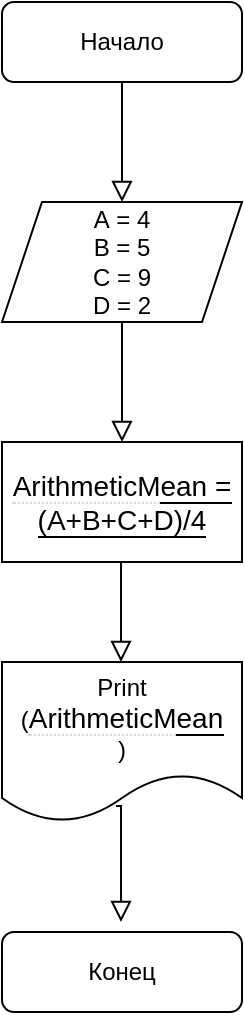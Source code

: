 <mxfile version="20.0.4" type="device"><diagram id="C5RBs43oDa-KdzZeNtuy" name="Page-1"><mxGraphModel dx="1422" dy="737" grid="1" gridSize="10" guides="1" tooltips="1" connect="1" arrows="1" fold="1" page="1" pageScale="1" pageWidth="827" pageHeight="1169" math="0" shadow="0"><root><mxCell id="WIyWlLk6GJQsqaUBKTNV-0"/><mxCell id="WIyWlLk6GJQsqaUBKTNV-1" parent="WIyWlLk6GJQsqaUBKTNV-0"/><mxCell id="WIyWlLk6GJQsqaUBKTNV-2" value="" style="rounded=0;html=1;jettySize=auto;orthogonalLoop=1;fontSize=11;endArrow=block;endFill=0;endSize=8;strokeWidth=1;shadow=0;labelBackgroundColor=none;edgeStyle=orthogonalEdgeStyle;entryX=0.5;entryY=0;entryDx=0;entryDy=0;" parent="WIyWlLk6GJQsqaUBKTNV-1" source="WIyWlLk6GJQsqaUBKTNV-3" target="-F3YCMRXpOKvje1M-4Bv-1" edge="1"><mxGeometry relative="1" as="geometry"><mxPoint x="220" y="170" as="targetPoint"/></mxGeometry></mxCell><mxCell id="WIyWlLk6GJQsqaUBKTNV-3" value="Начало" style="rounded=1;whiteSpace=wrap;html=1;fontSize=12;glass=0;strokeWidth=1;shadow=0;" parent="WIyWlLk6GJQsqaUBKTNV-1" vertex="1"><mxGeometry x="160" y="80" width="120" height="40" as="geometry"/></mxCell><mxCell id="WIyWlLk6GJQsqaUBKTNV-4" value="Yes" style="rounded=0;html=1;jettySize=auto;orthogonalLoop=1;fontSize=11;endArrow=block;endFill=0;endSize=8;strokeWidth=1;shadow=0;labelBackgroundColor=none;edgeStyle=orthogonalEdgeStyle;fontColor=none;noLabel=1;entryX=0.5;entryY=0;entryDx=0;entryDy=0;exitX=0.5;exitY=1;exitDx=0;exitDy=0;" parent="WIyWlLk6GJQsqaUBKTNV-1" source="-F3YCMRXpOKvje1M-4Bv-1" target="-F3YCMRXpOKvje1M-4Bv-2" edge="1"><mxGeometry y="20" relative="1" as="geometry"><mxPoint as="offset"/><mxPoint x="220" y="250" as="sourcePoint"/><mxPoint x="220" y="290" as="targetPoint"/></mxGeometry></mxCell><mxCell id="WIyWlLk6GJQsqaUBKTNV-11" value="Конец" style="rounded=1;whiteSpace=wrap;html=1;fontSize=12;glass=0;strokeWidth=1;shadow=0;" parent="WIyWlLk6GJQsqaUBKTNV-1" vertex="1"><mxGeometry x="160" y="545" width="120" height="40" as="geometry"/></mxCell><mxCell id="-F3YCMRXpOKvje1M-4Bv-0" value="Print (&lt;span style=&quot;padding: 0px; margin: 0px; cursor: auto; border-bottom: 1px dotted rgb(217, 217, 217); font-family: Helvetica, Arial, Tahoma, sans-serif; font-size: 14px; text-align: left; background-color: rgb(255, 255, 255);&quot; class=&quot;w&quot;&gt;ArithmeticM&lt;/span&gt;&lt;span style=&quot;padding: 0px; margin: 0px; cursor: auto; border-bottom: 1px solid rgb(0, 0, 0); font-family: Helvetica, Arial, Tahoma, sans-serif; font-size: 14px; text-align: left; background-color: rgb(255, 255, 255);&quot; class=&quot;w&quot;&gt;ean&lt;/span&gt;&lt;br&gt;)" style="shape=document;whiteSpace=wrap;html=1;boundedLbl=1;" vertex="1" parent="WIyWlLk6GJQsqaUBKTNV-1"><mxGeometry x="160" y="410" width="120" height="80" as="geometry"/></mxCell><mxCell id="-F3YCMRXpOKvje1M-4Bv-1" value="А = 4&lt;br&gt;В = 5&lt;br&gt;С = 9&lt;br&gt;D = 2" style="shape=parallelogram;perimeter=parallelogramPerimeter;whiteSpace=wrap;html=1;fixedSize=1;" vertex="1" parent="WIyWlLk6GJQsqaUBKTNV-1"><mxGeometry x="160" y="180" width="120" height="60" as="geometry"/></mxCell><mxCell id="-F3YCMRXpOKvje1M-4Bv-2" value="&lt;span style=&quot;padding: 0px; margin: 0px; cursor: auto; border-bottom: 1px dotted rgb(217, 217, 217); font-family: Helvetica, Arial, Tahoma, sans-serif; font-size: 14px; text-align: left; background-color: rgb(255, 255, 255);&quot; class=&quot;w&quot;&gt;ArithmeticM&lt;/span&gt;&lt;span style=&quot;padding: 0px; margin: 0px; cursor: auto; border-bottom: 1px solid rgb(0, 0, 0); font-family: Helvetica, Arial, Tahoma, sans-serif; font-size: 14px; text-align: left; background-color: rgb(255, 255, 255);&quot; class=&quot;w&quot;&gt;ean = (A+B+C+D)/4&lt;/span&gt;" style="rounded=0;whiteSpace=wrap;html=1;fontColor=none;" vertex="1" parent="WIyWlLk6GJQsqaUBKTNV-1"><mxGeometry x="160" y="300" width="120" height="60" as="geometry"/></mxCell><mxCell id="-F3YCMRXpOKvje1M-4Bv-5" value="" style="rounded=0;html=1;jettySize=auto;orthogonalLoop=1;fontSize=11;endArrow=block;endFill=0;endSize=8;strokeWidth=1;shadow=0;labelBackgroundColor=none;edgeStyle=orthogonalEdgeStyle;" edge="1" parent="WIyWlLk6GJQsqaUBKTNV-1"><mxGeometry relative="1" as="geometry"><mxPoint x="219.5" y="360" as="sourcePoint"/><mxPoint x="219.5" y="410" as="targetPoint"/><Array as="points"><mxPoint x="219.5" y="370"/><mxPoint x="219.5" y="370"/></Array></mxGeometry></mxCell><mxCell id="-F3YCMRXpOKvje1M-4Bv-6" value="" style="rounded=0;html=1;jettySize=auto;orthogonalLoop=1;fontSize=11;endArrow=block;endFill=0;endSize=8;strokeWidth=1;shadow=0;labelBackgroundColor=none;edgeStyle=orthogonalEdgeStyle;exitX=0.475;exitY=0.9;exitDx=0;exitDy=0;exitPerimeter=0;" edge="1" parent="WIyWlLk6GJQsqaUBKTNV-1" source="-F3YCMRXpOKvje1M-4Bv-0"><mxGeometry relative="1" as="geometry"><mxPoint x="219.5" y="490" as="sourcePoint"/><mxPoint x="219.5" y="540" as="targetPoint"/><Array as="points"><mxPoint x="220" y="482"/></Array></mxGeometry></mxCell></root></mxGraphModel></diagram></mxfile>